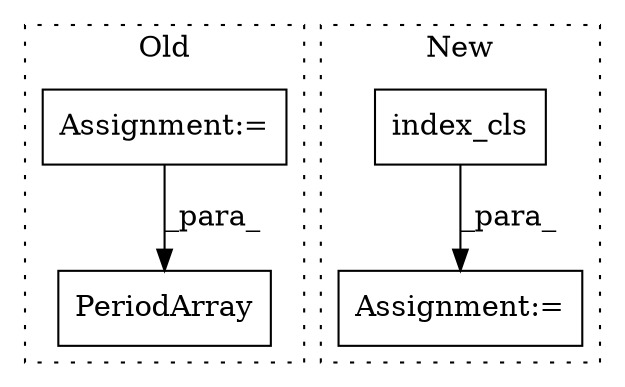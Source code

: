 digraph G {
subgraph cluster0 {
1 [label="PeriodArray" a="32" s="30810,30824" l="12,1" shape="box"];
3 [label="Assignment:=" a="7" s="30787" l="1" shape="box"];
label = "Old";
style="dotted";
}
subgraph cluster1 {
2 [label="index_cls" a="32" s="29579,29594" l="10,1" shape="box"];
4 [label="Assignment:=" a="7" s="29573" l="1" shape="box"];
label = "New";
style="dotted";
}
2 -> 4 [label="_para_"];
3 -> 1 [label="_para_"];
}